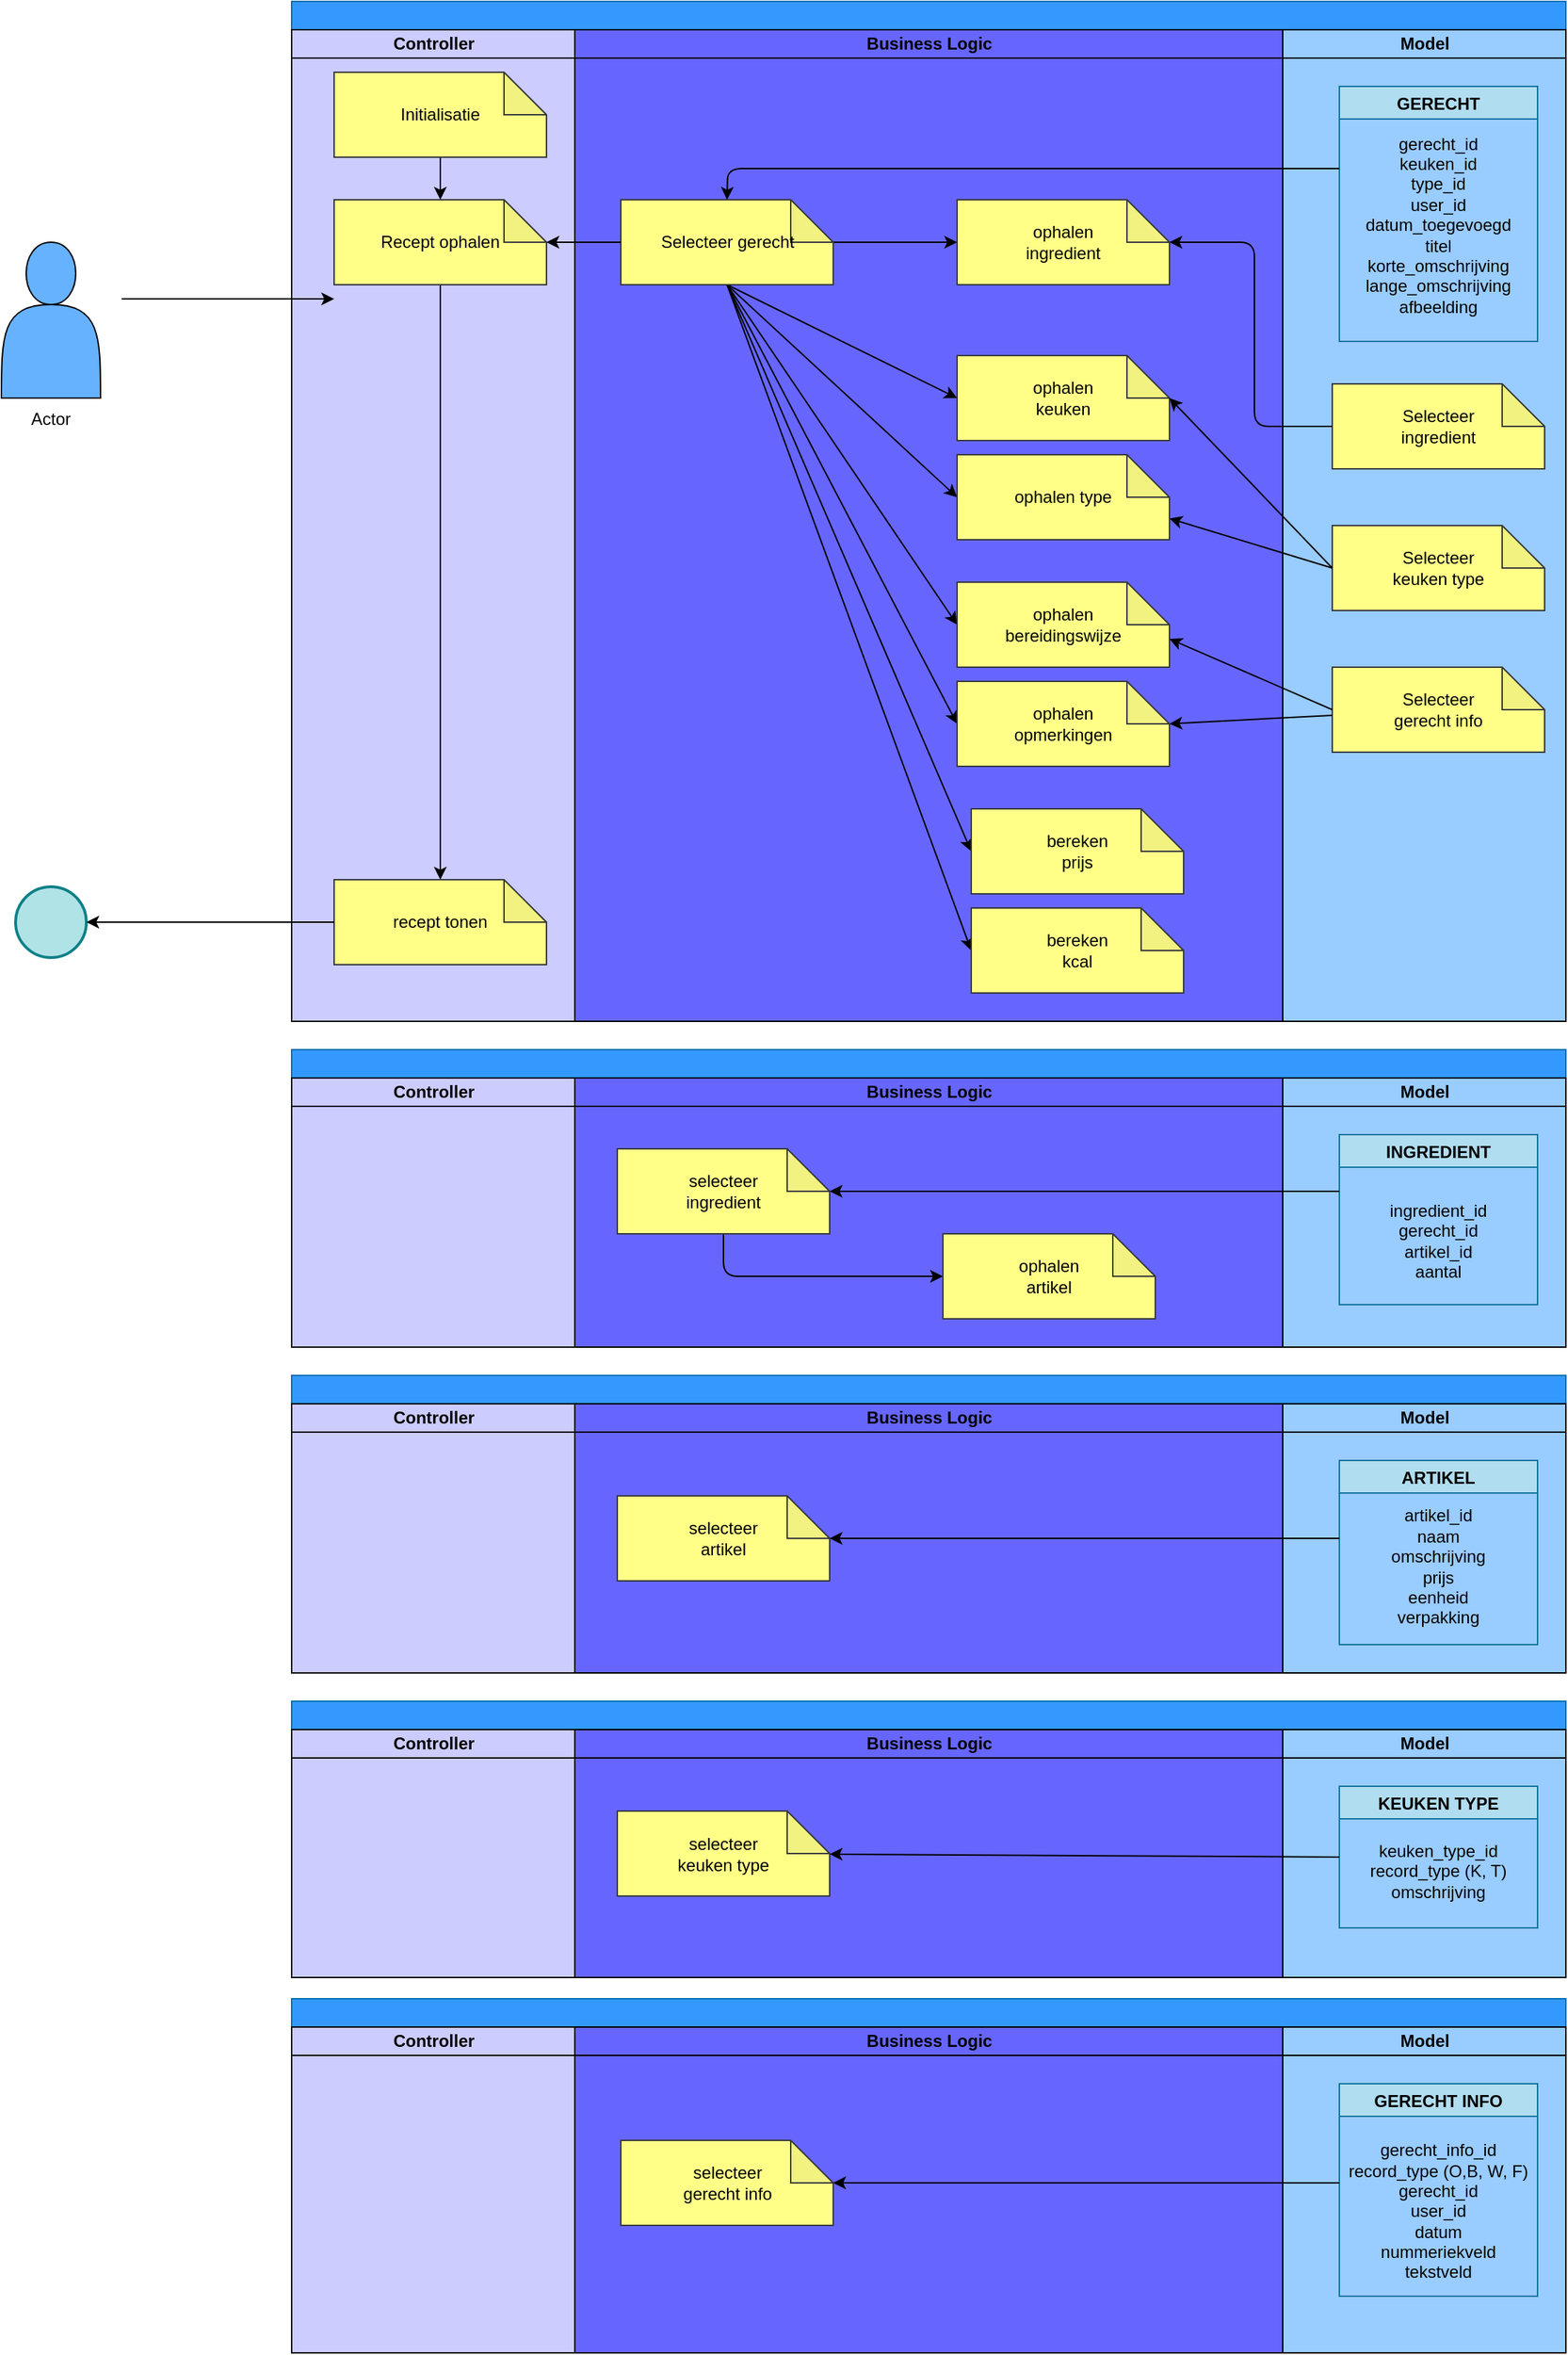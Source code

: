<mxfile>
    <diagram id="W9O1iImb4MWXxn7yZl5L" name="Page-1">
        <mxGraphModel dx="1469" dy="1665" grid="1" gridSize="10" guides="1" tooltips="1" connect="1" arrows="1" fold="1" page="1" pageScale="1" pageWidth="850" pageHeight="1100" math="0" shadow="0">
            <root>
                <mxCell id="0"/>
                <mxCell id="1" parent="0"/>
                <mxCell id="2" value="" style="swimlane;childLayout=stackLayout;resizeParent=1;resizeParentMax=0;startSize=20;html=1;fillColor=#3399FF;fontColor=#000000;strokeColor=#006EAF;" parent="1" vertex="1">
                    <mxGeometry x="40" y="-160" width="900" height="720" as="geometry"/>
                </mxCell>
                <mxCell id="3" value="Controller" style="swimlane;startSize=20;html=1;fillColor=#CCCCFF;fontColor=#000000;strokeColor=#0a0a0a;gradientColor=none;swimlaneFillColor=#CCCCFF;" parent="2" vertex="1">
                    <mxGeometry y="20" width="200" height="700" as="geometry"/>
                </mxCell>
                <mxCell id="20" style="edgeStyle=none;html=1;exitX=0.5;exitY=1;exitDx=0;exitDy=0;exitPerimeter=0;entryX=0.5;entryY=0;entryDx=0;entryDy=0;entryPerimeter=0;strokeColor=#000000;fontColor=#000000;" parent="3" source="12" target="17" edge="1">
                    <mxGeometry relative="1" as="geometry"/>
                </mxCell>
                <mxCell id="12" value="&lt;span style=&quot;color: rgb(0, 0, 0);&quot;&gt;Initialisatie&lt;/span&gt;" style="shape=note;whiteSpace=wrap;html=1;backgroundOutline=1;darkOpacity=0.05;strokeColor=#36393d;fillColor=#ffff88;" parent="3" vertex="1">
                    <mxGeometry x="30" y="30" width="150" height="60" as="geometry"/>
                </mxCell>
                <mxCell id="21" style="edgeStyle=none;html=1;exitX=0.5;exitY=1;exitDx=0;exitDy=0;exitPerimeter=0;strokeColor=#000000;fontColor=#000000;" parent="3" source="17" target="36" edge="1">
                    <mxGeometry relative="1" as="geometry">
                        <mxPoint x="105" y="210" as="targetPoint"/>
                    </mxGeometry>
                </mxCell>
                <mxCell id="17" value="&lt;font color=&quot;#000000&quot;&gt;Recept ophalen&lt;/font&gt;" style="shape=note;whiteSpace=wrap;html=1;backgroundOutline=1;darkOpacity=0.05;strokeColor=#36393d;fillColor=#ffff88;" parent="3" vertex="1">
                    <mxGeometry x="30" y="120" width="150" height="60" as="geometry"/>
                </mxCell>
                <mxCell id="36" value="recept tonen" style="shape=note;whiteSpace=wrap;html=1;backgroundOutline=1;darkOpacity=0.05;strokeColor=#36393d;fillColor=#ffff88;fontColor=#000000;labelBackgroundColor=none;" parent="3" vertex="1">
                    <mxGeometry x="30" y="600" width="150" height="60" as="geometry"/>
                </mxCell>
                <mxCell id="4" value="&lt;font color=&quot;#000000&quot;&gt;Business Logic&lt;/font&gt;" style="swimlane;startSize=20;html=1;fillColor=#6666FF;strokeColor=#000000;swimlaneFillColor=#6666FF;fontColor=#ffffff;" parent="2" vertex="1">
                    <mxGeometry x="200" y="20" width="500" height="700" as="geometry"/>
                </mxCell>
                <mxCell id="133" style="edgeStyle=none;html=1;exitX=0.5;exitY=1;exitDx=0;exitDy=0;exitPerimeter=0;entryX=0;entryY=0.5;entryDx=0;entryDy=0;entryPerimeter=0;fontColor=#000000;strokeColor=#000000;" parent="4" source="25" target="44" edge="1">
                    <mxGeometry relative="1" as="geometry"/>
                </mxCell>
                <mxCell id="134" style="edgeStyle=none;html=1;entryX=0;entryY=0.5;entryDx=0;entryDy=0;entryPerimeter=0;strokeColor=#000000;fontColor=#000000;exitX=0.5;exitY=1;exitDx=0;exitDy=0;exitPerimeter=0;" parent="4" source="25" target="45" edge="1">
                    <mxGeometry relative="1" as="geometry"/>
                </mxCell>
                <mxCell id="135" style="edgeStyle=none;html=1;entryX=0;entryY=0.5;entryDx=0;entryDy=0;entryPerimeter=0;strokeColor=#000000;fontColor=#000000;exitX=0.5;exitY=1;exitDx=0;exitDy=0;exitPerimeter=0;" parent="4" source="25" target="46" edge="1">
                    <mxGeometry relative="1" as="geometry"/>
                </mxCell>
                <mxCell id="136" style="edgeStyle=none;html=1;entryX=0;entryY=0.5;entryDx=0;entryDy=0;entryPerimeter=0;strokeColor=#000000;fontColor=#000000;exitX=0.5;exitY=1;exitDx=0;exitDy=0;exitPerimeter=0;" parent="4" source="25" target="47" edge="1">
                    <mxGeometry relative="1" as="geometry"/>
                </mxCell>
                <mxCell id="138" style="edgeStyle=none;html=1;exitX=0;exitY=0;exitDx=150;exitDy=30;exitPerimeter=0;strokeColor=#000000;fontColor=#000000;" parent="4" source="25" target="29" edge="1">
                    <mxGeometry relative="1" as="geometry"/>
                </mxCell>
                <mxCell id="155" style="edgeStyle=none;html=1;entryX=0;entryY=0.5;entryDx=0;entryDy=0;entryPerimeter=0;strokeColor=#000000;exitX=0.5;exitY=1;exitDx=0;exitDy=0;exitPerimeter=0;" edge="1" parent="4" source="25" target="150">
                    <mxGeometry relative="1" as="geometry"/>
                </mxCell>
                <mxCell id="156" style="edgeStyle=none;html=1;entryX=0;entryY=0.5;entryDx=0;entryDy=0;entryPerimeter=0;strokeColor=#000000;exitX=0.5;exitY=1;exitDx=0;exitDy=0;exitPerimeter=0;" edge="1" parent="4" source="25" target="151">
                    <mxGeometry relative="1" as="geometry"/>
                </mxCell>
                <mxCell id="25" value="&lt;font color=&quot;#000000&quot;&gt;Selecteer gerecht&lt;/font&gt;" style="shape=note;whiteSpace=wrap;html=1;backgroundOutline=1;darkOpacity=0.05;strokeColor=#36393d;fillColor=#ffff88;" parent="4" vertex="1">
                    <mxGeometry x="32.5" y="120" width="150" height="60" as="geometry"/>
                </mxCell>
                <mxCell id="29" value="&lt;font color=&quot;#000000&quot;&gt;ophalen&lt;br&gt;ingredient&lt;/font&gt;" style="shape=note;whiteSpace=wrap;html=1;backgroundOutline=1;darkOpacity=0.05;strokeColor=#36393d;fillColor=#ffff88;" parent="4" vertex="1">
                    <mxGeometry x="270" y="120" width="150" height="60" as="geometry"/>
                </mxCell>
                <mxCell id="44" value="&lt;font color=&quot;#000000&quot;&gt;ophalen&lt;br&gt;keuken&lt;/font&gt;" style="shape=note;whiteSpace=wrap;html=1;backgroundOutline=1;darkOpacity=0.05;strokeColor=#36393d;fillColor=#ffff88;" parent="4" vertex="1">
                    <mxGeometry x="270" y="230" width="150" height="60" as="geometry"/>
                </mxCell>
                <mxCell id="45" value="&lt;font color=&quot;#000000&quot;&gt;ophalen type&lt;/font&gt;" style="shape=note;whiteSpace=wrap;html=1;backgroundOutline=1;darkOpacity=0.05;strokeColor=#36393d;fillColor=#ffff88;" parent="4" vertex="1">
                    <mxGeometry x="270" y="300" width="150" height="60" as="geometry"/>
                </mxCell>
                <mxCell id="46" value="&lt;font color=&quot;#000000&quot;&gt;bereken&lt;br&gt;prijs&lt;/font&gt;" style="shape=note;whiteSpace=wrap;html=1;backgroundOutline=1;darkOpacity=0.05;strokeColor=#36393d;fillColor=#ffff88;" parent="4" vertex="1">
                    <mxGeometry x="280" y="550" width="150" height="60" as="geometry"/>
                </mxCell>
                <mxCell id="47" value="&lt;font color=&quot;#000000&quot;&gt;bereken&lt;br&gt;kcal&lt;/font&gt;" style="shape=note;whiteSpace=wrap;html=1;backgroundOutline=1;darkOpacity=0.05;strokeColor=#36393d;fillColor=#ffff88;" parent="4" vertex="1">
                    <mxGeometry x="280" y="620" width="150" height="60" as="geometry"/>
                </mxCell>
                <mxCell id="150" value="&lt;font color=&quot;#000000&quot;&gt;ophalen&lt;br&gt;bereidingswijze&lt;/font&gt;" style="shape=note;whiteSpace=wrap;html=1;backgroundOutline=1;darkOpacity=0.05;strokeColor=#36393d;fillColor=#ffff88;" vertex="1" parent="4">
                    <mxGeometry x="270" y="390" width="150" height="60" as="geometry"/>
                </mxCell>
                <mxCell id="151" value="&lt;font color=&quot;#000000&quot;&gt;ophalen&lt;br&gt;opmerkingen&lt;/font&gt;" style="shape=note;whiteSpace=wrap;html=1;backgroundOutline=1;darkOpacity=0.05;strokeColor=#36393d;fillColor=#ffff88;" vertex="1" parent="4">
                    <mxGeometry x="270" y="460" width="150" height="60" as="geometry"/>
                </mxCell>
                <mxCell id="5" value="&lt;font color=&quot;#000000&quot;&gt;Model&lt;/font&gt;" style="swimlane;startSize=20;html=1;fillColor=#99CCFF;swimlaneFillColor=#99CCFF;strokeColor=#000000;" parent="2" vertex="1">
                    <mxGeometry x="700" y="20" width="200" height="700" as="geometry"/>
                </mxCell>
                <mxCell id="23" value="GERECHT" style="swimlane;labelBackgroundColor=none;strokeColor=#10739e;fillColor=#b1ddf0;fontColor=#000000;startSize=23;" parent="5" vertex="1">
                    <mxGeometry x="40" y="40" width="140" height="180" as="geometry"/>
                </mxCell>
                <mxCell id="43" value="&lt;font color=&quot;#000000&quot;&gt;gerecht_id&lt;br&gt;keuken_id&lt;br&gt;type_id&lt;br&gt;user_id&lt;br&gt;datum_toegevoegd&lt;br&gt;titel&lt;br&gt;korte_omschrijving&lt;br&gt;lange_omschrijving&lt;br&gt;afbeelding&lt;br&gt;&lt;br&gt;&lt;/font&gt;" style="text;html=1;strokeColor=none;fillColor=none;align=center;verticalAlign=middle;whiteSpace=wrap;rounded=0;" parent="23" vertex="1">
                    <mxGeometry x="10" y="40" width="120" height="130" as="geometry"/>
                </mxCell>
                <mxCell id="28" value="&lt;font color=&quot;#000000&quot;&gt;Selecteer &lt;br&gt;ingredient&lt;/font&gt;" style="shape=note;whiteSpace=wrap;html=1;backgroundOutline=1;darkOpacity=0.05;strokeColor=#36393d;fillColor=#ffff88;" parent="5" vertex="1">
                    <mxGeometry x="35" y="250" width="150" height="60" as="geometry"/>
                </mxCell>
                <mxCell id="30" value="&lt;font color=&quot;#000000&quot;&gt;Selecteer&lt;br&gt;keuken type&lt;br&gt;&lt;/font&gt;" style="shape=note;whiteSpace=wrap;html=1;backgroundOutline=1;darkOpacity=0.05;strokeColor=#36393d;fillColor=#ffff88;" parent="5" vertex="1">
                    <mxGeometry x="35" y="350" width="150" height="60" as="geometry"/>
                </mxCell>
                <mxCell id="152" value="&lt;font color=&quot;#000000&quot;&gt;Selecteer &lt;br&gt;gerecht info&lt;/font&gt;" style="shape=note;whiteSpace=wrap;html=1;backgroundOutline=1;darkOpacity=0.05;strokeColor=#36393d;fillColor=#ffff88;" vertex="1" parent="5">
                    <mxGeometry x="35" y="450" width="150" height="60" as="geometry"/>
                </mxCell>
                <mxCell id="26" style="edgeStyle=none;html=1;entryX=0.5;entryY=0;entryDx=0;entryDy=0;entryPerimeter=0;strokeColor=#000000;fontColor=#000000;" parent="2" target="25" edge="1">
                    <mxGeometry relative="1" as="geometry">
                        <Array as="points">
                            <mxPoint x="308" y="118"/>
                        </Array>
                        <mxPoint x="740" y="118" as="sourcePoint"/>
                    </mxGeometry>
                </mxCell>
                <mxCell id="27" style="edgeStyle=none;html=1;entryX=0;entryY=0;entryDx=150;entryDy=30;entryPerimeter=0;strokeColor=#000000;fontColor=#000000;" parent="2" source="25" target="17" edge="1">
                    <mxGeometry relative="1" as="geometry"/>
                </mxCell>
                <mxCell id="31" style="edgeStyle=none;html=1;exitX=0;exitY=0.5;exitDx=0;exitDy=0;exitPerimeter=0;strokeColor=#000000;fontColor=#000000;entryX=0;entryY=0;entryDx=150;entryDy=30;entryPerimeter=0;" parent="2" source="28" target="29" edge="1">
                    <mxGeometry relative="1" as="geometry">
                        <Array as="points">
                            <mxPoint x="680" y="300"/>
                            <mxPoint x="680" y="170"/>
                        </Array>
                    </mxGeometry>
                </mxCell>
                <mxCell id="33" style="edgeStyle=none;html=1;exitX=0;exitY=0.5;exitDx=0;exitDy=0;exitPerimeter=0;strokeColor=#000000;fontColor=#000000;entryX=0;entryY=0;entryDx=150;entryDy=45;entryPerimeter=0;" parent="2" source="30" target="45" edge="1">
                    <mxGeometry relative="1" as="geometry">
                        <mxPoint x="660" y="350" as="targetPoint"/>
                    </mxGeometry>
                </mxCell>
                <mxCell id="132" style="edgeStyle=none;html=1;strokeColor=#000000;fontColor=#000000;entryX=0;entryY=0;entryDx=150;entryDy=30;entryPerimeter=0;exitX=0;exitY=0.5;exitDx=0;exitDy=0;exitPerimeter=0;" parent="2" source="30" target="44" edge="1">
                    <mxGeometry relative="1" as="geometry">
                        <mxPoint x="730" y="380" as="sourcePoint"/>
                        <mxPoint x="670" y="360" as="targetPoint"/>
                    </mxGeometry>
                </mxCell>
                <mxCell id="154" style="edgeStyle=none;html=1;entryX=0;entryY=0;entryDx=150;entryDy=30;entryPerimeter=0;strokeColor=#000000;" edge="1" parent="2" source="152" target="151">
                    <mxGeometry relative="1" as="geometry"/>
                </mxCell>
                <mxCell id="7" value="" style="shape=actor;whiteSpace=wrap;html=1;fillColor=#66B2FF;strokeColor=#000000;" parent="1" vertex="1">
                    <mxGeometry x="-165" y="10" width="70" height="110" as="geometry"/>
                </mxCell>
                <mxCell id="8" value="Actor" style="text;html=1;strokeColor=none;fillColor=none;align=center;verticalAlign=middle;whiteSpace=wrap;rounded=0;" parent="1" vertex="1">
                    <mxGeometry x="-160" y="120" width="60" height="30" as="geometry"/>
                </mxCell>
                <mxCell id="11" value="" style="endArrow=classic;html=1;fontColor=#000000;strokeColor=#000000;" parent="1" edge="1">
                    <mxGeometry width="50" height="50" relative="1" as="geometry">
                        <mxPoint x="-80" y="50" as="sourcePoint"/>
                        <mxPoint x="70" y="50" as="targetPoint"/>
                    </mxGeometry>
                </mxCell>
                <mxCell id="40" value="" style="ellipse;whiteSpace=wrap;html=1;aspect=fixed;labelBackgroundColor=none;strokeColor=#0e8088;fillColor=#b0e3e6;strokeWidth=2;" parent="1" vertex="1">
                    <mxGeometry x="-155" y="465" width="50" height="50" as="geometry"/>
                </mxCell>
                <mxCell id="41" style="edgeStyle=none;html=1;exitX=0;exitY=0.5;exitDx=0;exitDy=0;exitPerimeter=0;entryX=1;entryY=0.5;entryDx=0;entryDy=0;strokeColor=#000000;fontColor=#000000;" parent="1" source="36" target="40" edge="1">
                    <mxGeometry relative="1" as="geometry"/>
                </mxCell>
                <mxCell id="85" value="" style="swimlane;childLayout=stackLayout;resizeParent=1;resizeParentMax=0;startSize=20;html=1;fillColor=#3399FF;fontColor=#000000;strokeColor=#006EAF;" parent="1" vertex="1">
                    <mxGeometry x="40" y="580" width="900" height="210" as="geometry"/>
                </mxCell>
                <mxCell id="86" value="Controller" style="swimlane;startSize=20;html=1;fillColor=#CCCCFF;fontColor=#000000;strokeColor=#0a0a0a;gradientColor=none;swimlaneFillColor=#CCCCFF;" parent="85" vertex="1">
                    <mxGeometry y="20" width="200" height="190" as="geometry"/>
                </mxCell>
                <mxCell id="92" value="&lt;font color=&quot;#000000&quot;&gt;Business Logic&lt;/font&gt;" style="swimlane;startSize=20;html=1;fillColor=#6666FF;strokeColor=#000000;swimlaneFillColor=#6666FF;fontColor=#ffffff;" parent="85" vertex="1">
                    <mxGeometry x="200" y="20" width="500" height="190" as="geometry"/>
                </mxCell>
                <mxCell id="137" style="edgeStyle=none;html=1;entryX=0;entryY=0.5;entryDx=0;entryDy=0;entryPerimeter=0;strokeColor=#000000;fontColor=#000000;exitX=0.5;exitY=1;exitDx=0;exitDy=0;exitPerimeter=0;" parent="92" source="94" target="110" edge="1">
                    <mxGeometry relative="1" as="geometry">
                        <Array as="points">
                            <mxPoint x="105" y="140"/>
                        </Array>
                    </mxGeometry>
                </mxCell>
                <mxCell id="94" value="&lt;font color=&quot;#000000&quot;&gt;selecteer&lt;br&gt;ingredient&lt;/font&gt;" style="shape=note;whiteSpace=wrap;html=1;backgroundOutline=1;darkOpacity=0.05;strokeColor=#36393d;fillColor=#ffff88;" parent="92" vertex="1">
                    <mxGeometry x="30" y="50" width="150" height="60" as="geometry"/>
                </mxCell>
                <mxCell id="110" value="&lt;font color=&quot;#000000&quot;&gt;ophalen&lt;br&gt;artikel&lt;/font&gt;" style="shape=note;whiteSpace=wrap;html=1;backgroundOutline=1;darkOpacity=0.05;strokeColor=#36393d;fillColor=#ffff88;" parent="92" vertex="1">
                    <mxGeometry x="260" y="110" width="150" height="60" as="geometry"/>
                </mxCell>
                <mxCell id="99" value="&lt;font color=&quot;#000000&quot;&gt;Model&lt;/font&gt;" style="swimlane;startSize=20;html=1;fillColor=#99CCFF;swimlaneFillColor=#99CCFF;strokeColor=#000000;" parent="85" vertex="1">
                    <mxGeometry x="700" y="20" width="200" height="190" as="geometry"/>
                </mxCell>
                <mxCell id="100" value="INGREDIENT" style="swimlane;labelBackgroundColor=none;strokeColor=#10739e;fillColor=#b1ddf0;fontColor=#000000;startSize=23;" parent="99" vertex="1">
                    <mxGeometry x="40" y="40" width="140" height="120" as="geometry"/>
                </mxCell>
                <mxCell id="101" value="&lt;font color=&quot;#000000&quot;&gt;ingredient_id&lt;br&gt;gerecht_id&lt;br&gt;artikel_id&lt;br&gt;aantal&lt;br&gt;&lt;/font&gt;" style="text;html=1;strokeColor=none;fillColor=none;align=center;verticalAlign=middle;whiteSpace=wrap;rounded=0;" parent="100" vertex="1">
                    <mxGeometry x="15" y="20" width="110" height="110" as="geometry"/>
                </mxCell>
                <mxCell id="106" style="edgeStyle=none;html=1;strokeColor=#000000;fontColor=#000000;" parent="85" target="94" edge="1">
                    <mxGeometry relative="1" as="geometry">
                        <mxPoint x="740" y="100" as="sourcePoint"/>
                    </mxGeometry>
                </mxCell>
                <mxCell id="111" value="" style="swimlane;childLayout=stackLayout;resizeParent=1;resizeParentMax=0;startSize=20;html=1;fillColor=#3399FF;fontColor=#000000;strokeColor=#006EAF;" parent="1" vertex="1">
                    <mxGeometry x="40" y="810" width="900" height="210" as="geometry"/>
                </mxCell>
                <mxCell id="112" value="Controller" style="swimlane;startSize=20;html=1;fillColor=#CCCCFF;fontColor=#000000;strokeColor=#0a0a0a;gradientColor=none;swimlaneFillColor=#CCCCFF;" parent="111" vertex="1">
                    <mxGeometry y="20" width="200" height="190" as="geometry"/>
                </mxCell>
                <mxCell id="113" value="&lt;font color=&quot;#000000&quot;&gt;Business Logic&lt;/font&gt;" style="swimlane;startSize=20;html=1;fillColor=#6666FF;strokeColor=#000000;swimlaneFillColor=#6666FF;fontColor=#ffffff;" parent="111" vertex="1">
                    <mxGeometry x="200" y="20" width="500" height="190" as="geometry"/>
                </mxCell>
                <mxCell id="114" value="&lt;font color=&quot;#000000&quot;&gt;selecteer&lt;br&gt;artikel&lt;/font&gt;" style="shape=note;whiteSpace=wrap;html=1;backgroundOutline=1;darkOpacity=0.05;strokeColor=#36393d;fillColor=#ffff88;" parent="113" vertex="1">
                    <mxGeometry x="30" y="65" width="150" height="60" as="geometry"/>
                </mxCell>
                <mxCell id="116" value="&lt;font color=&quot;#000000&quot;&gt;Model&lt;/font&gt;" style="swimlane;startSize=20;html=1;fillColor=#99CCFF;swimlaneFillColor=#99CCFF;strokeColor=#000000;" parent="111" vertex="1">
                    <mxGeometry x="700" y="20" width="200" height="190" as="geometry"/>
                </mxCell>
                <mxCell id="117" value="ARTIKEL" style="swimlane;labelBackgroundColor=none;strokeColor=#10739e;fillColor=#b1ddf0;fontColor=#000000;startSize=23;" parent="116" vertex="1">
                    <mxGeometry x="40" y="40" width="140" height="130" as="geometry"/>
                </mxCell>
                <mxCell id="118" value="&lt;font color=&quot;#000000&quot;&gt;artikel_id&lt;br&gt;naam&lt;br&gt;omschrijving&lt;br&gt;prijs&lt;br&gt;eenheid&lt;br&gt;verpakking&lt;br&gt;&lt;/font&gt;" style="text;html=1;strokeColor=none;fillColor=none;align=center;verticalAlign=middle;whiteSpace=wrap;rounded=0;" parent="117" vertex="1">
                    <mxGeometry x="15" y="20" width="110" height="110" as="geometry"/>
                </mxCell>
                <mxCell id="119" style="edgeStyle=none;html=1;strokeColor=#000000;fontColor=#000000;" parent="111" target="114" edge="1">
                    <mxGeometry relative="1" as="geometry">
                        <mxPoint x="740" y="115" as="sourcePoint"/>
                    </mxGeometry>
                </mxCell>
                <mxCell id="139" value="" style="swimlane;childLayout=stackLayout;resizeParent=1;resizeParentMax=0;startSize=20;html=1;fillColor=#3399FF;fontColor=#000000;strokeColor=#006EAF;" parent="1" vertex="1">
                    <mxGeometry x="40" y="1040" width="900" height="195" as="geometry"/>
                </mxCell>
                <mxCell id="140" value="Controller" style="swimlane;startSize=20;html=1;fillColor=#CCCCFF;fontColor=#000000;strokeColor=#0a0a0a;gradientColor=none;swimlaneFillColor=#CCCCFF;" parent="139" vertex="1">
                    <mxGeometry y="20" width="200" height="175" as="geometry"/>
                </mxCell>
                <mxCell id="141" value="&lt;font color=&quot;#000000&quot;&gt;Business Logic&lt;/font&gt;" style="swimlane;startSize=20;html=1;fillColor=#6666FF;strokeColor=#000000;swimlaneFillColor=#6666FF;fontColor=#ffffff;" parent="139" vertex="1">
                    <mxGeometry x="200" y="20" width="500" height="175" as="geometry"/>
                </mxCell>
                <mxCell id="146" value="&lt;font color=&quot;#000000&quot;&gt;selecteer&lt;br&gt;keuken type&lt;/font&gt;" style="shape=note;whiteSpace=wrap;html=1;backgroundOutline=1;darkOpacity=0.05;strokeColor=#36393d;fillColor=#ffff88;" parent="141" vertex="1">
                    <mxGeometry x="30" y="57.5" width="150" height="60" as="geometry"/>
                </mxCell>
                <mxCell id="142" value="&lt;font color=&quot;#000000&quot;&gt;Model&lt;/font&gt;" style="swimlane;startSize=20;html=1;fillColor=#99CCFF;swimlaneFillColor=#99CCFF;strokeColor=#000000;" parent="139" vertex="1">
                    <mxGeometry x="700" y="20" width="200" height="175" as="geometry"/>
                </mxCell>
                <mxCell id="143" value="KEUKEN TYPE" style="swimlane;labelBackgroundColor=none;strokeColor=#10739e;fillColor=#b1ddf0;fontColor=#000000;startSize=23;" parent="142" vertex="1">
                    <mxGeometry x="40" y="40" width="140" height="100" as="geometry"/>
                </mxCell>
                <mxCell id="144" value="&lt;font color=&quot;#000000&quot;&gt;keuken_type_id&lt;br&gt;record_type (K, T)&lt;br&gt;omschrijving&lt;br&gt;&lt;/font&gt;" style="text;html=1;strokeColor=none;fillColor=none;align=center;verticalAlign=middle;whiteSpace=wrap;rounded=0;" parent="143" vertex="1">
                    <mxGeometry x="15" y="20" width="110" height="80" as="geometry"/>
                </mxCell>
                <mxCell id="147" style="edgeStyle=none;html=1;exitX=0;exitY=0.5;exitDx=0;exitDy=0;strokeColor=#000000;fontColor=#000000;" parent="139" source="143" target="146" edge="1">
                    <mxGeometry relative="1" as="geometry"/>
                </mxCell>
                <mxCell id="153" style="edgeStyle=none;html=1;strokeColor=#000000;exitX=0;exitY=0.5;exitDx=0;exitDy=0;exitPerimeter=0;" edge="1" parent="1" source="152">
                    <mxGeometry relative="1" as="geometry">
                        <mxPoint x="660" y="290" as="targetPoint"/>
                    </mxGeometry>
                </mxCell>
                <mxCell id="157" value="" style="swimlane;childLayout=stackLayout;resizeParent=1;resizeParentMax=0;startSize=20;html=1;fillColor=#3399FF;fontColor=#000000;strokeColor=#006EAF;" vertex="1" parent="1">
                    <mxGeometry x="40" y="1250" width="900" height="250" as="geometry"/>
                </mxCell>
                <mxCell id="158" value="Controller" style="swimlane;startSize=20;html=1;fillColor=#CCCCFF;fontColor=#000000;strokeColor=#0a0a0a;gradientColor=none;swimlaneFillColor=#CCCCFF;" vertex="1" parent="157">
                    <mxGeometry y="20" width="200" height="230" as="geometry"/>
                </mxCell>
                <mxCell id="159" value="&lt;font color=&quot;#000000&quot;&gt;Business Logic&lt;/font&gt;" style="swimlane;startSize=20;html=1;fillColor=#6666FF;strokeColor=#000000;swimlaneFillColor=#6666FF;fontColor=#ffffff;" vertex="1" parent="157">
                    <mxGeometry x="200" y="20" width="500" height="230" as="geometry"/>
                </mxCell>
                <mxCell id="160" value="&lt;font color=&quot;#000000&quot;&gt;selecteer&lt;br&gt;gerecht info&lt;/font&gt;" style="shape=note;whiteSpace=wrap;html=1;backgroundOutline=1;darkOpacity=0.05;strokeColor=#36393d;fillColor=#ffff88;" vertex="1" parent="159">
                    <mxGeometry x="32.5" y="80" width="150" height="60" as="geometry"/>
                </mxCell>
                <mxCell id="161" value="&lt;font color=&quot;#000000&quot;&gt;Model&lt;/font&gt;" style="swimlane;startSize=20;html=1;fillColor=#99CCFF;swimlaneFillColor=#99CCFF;strokeColor=#000000;" vertex="1" parent="157">
                    <mxGeometry x="700" y="20" width="200" height="230" as="geometry"/>
                </mxCell>
                <mxCell id="162" value="GERECHT INFO" style="swimlane;labelBackgroundColor=none;strokeColor=#10739e;fillColor=#b1ddf0;fontColor=#000000;startSize=23;" vertex="1" parent="161">
                    <mxGeometry x="40" y="40" width="140" height="150" as="geometry"/>
                </mxCell>
                <mxCell id="163" value="&lt;font color=&quot;#000000&quot;&gt;gerecht_info_id&lt;br&gt;record_type (O,B, W, F)&lt;br&gt;gerecht_id&lt;br&gt;user_id&lt;br&gt;datum&lt;br&gt;nummeriekveld&lt;br&gt;tekstveld&lt;br&gt;&lt;/font&gt;" style="text;html=1;strokeColor=none;fillColor=none;align=center;verticalAlign=middle;whiteSpace=wrap;rounded=0;" vertex="1" parent="162">
                    <mxGeometry y="40" width="140" height="100" as="geometry"/>
                </mxCell>
                <mxCell id="165" style="edgeStyle=none;html=1;strokeColor=#000000;" edge="1" parent="157" target="160">
                    <mxGeometry relative="1" as="geometry">
                        <mxPoint x="740" y="130" as="sourcePoint"/>
                    </mxGeometry>
                </mxCell>
            </root>
        </mxGraphModel>
    </diagram>
</mxfile>